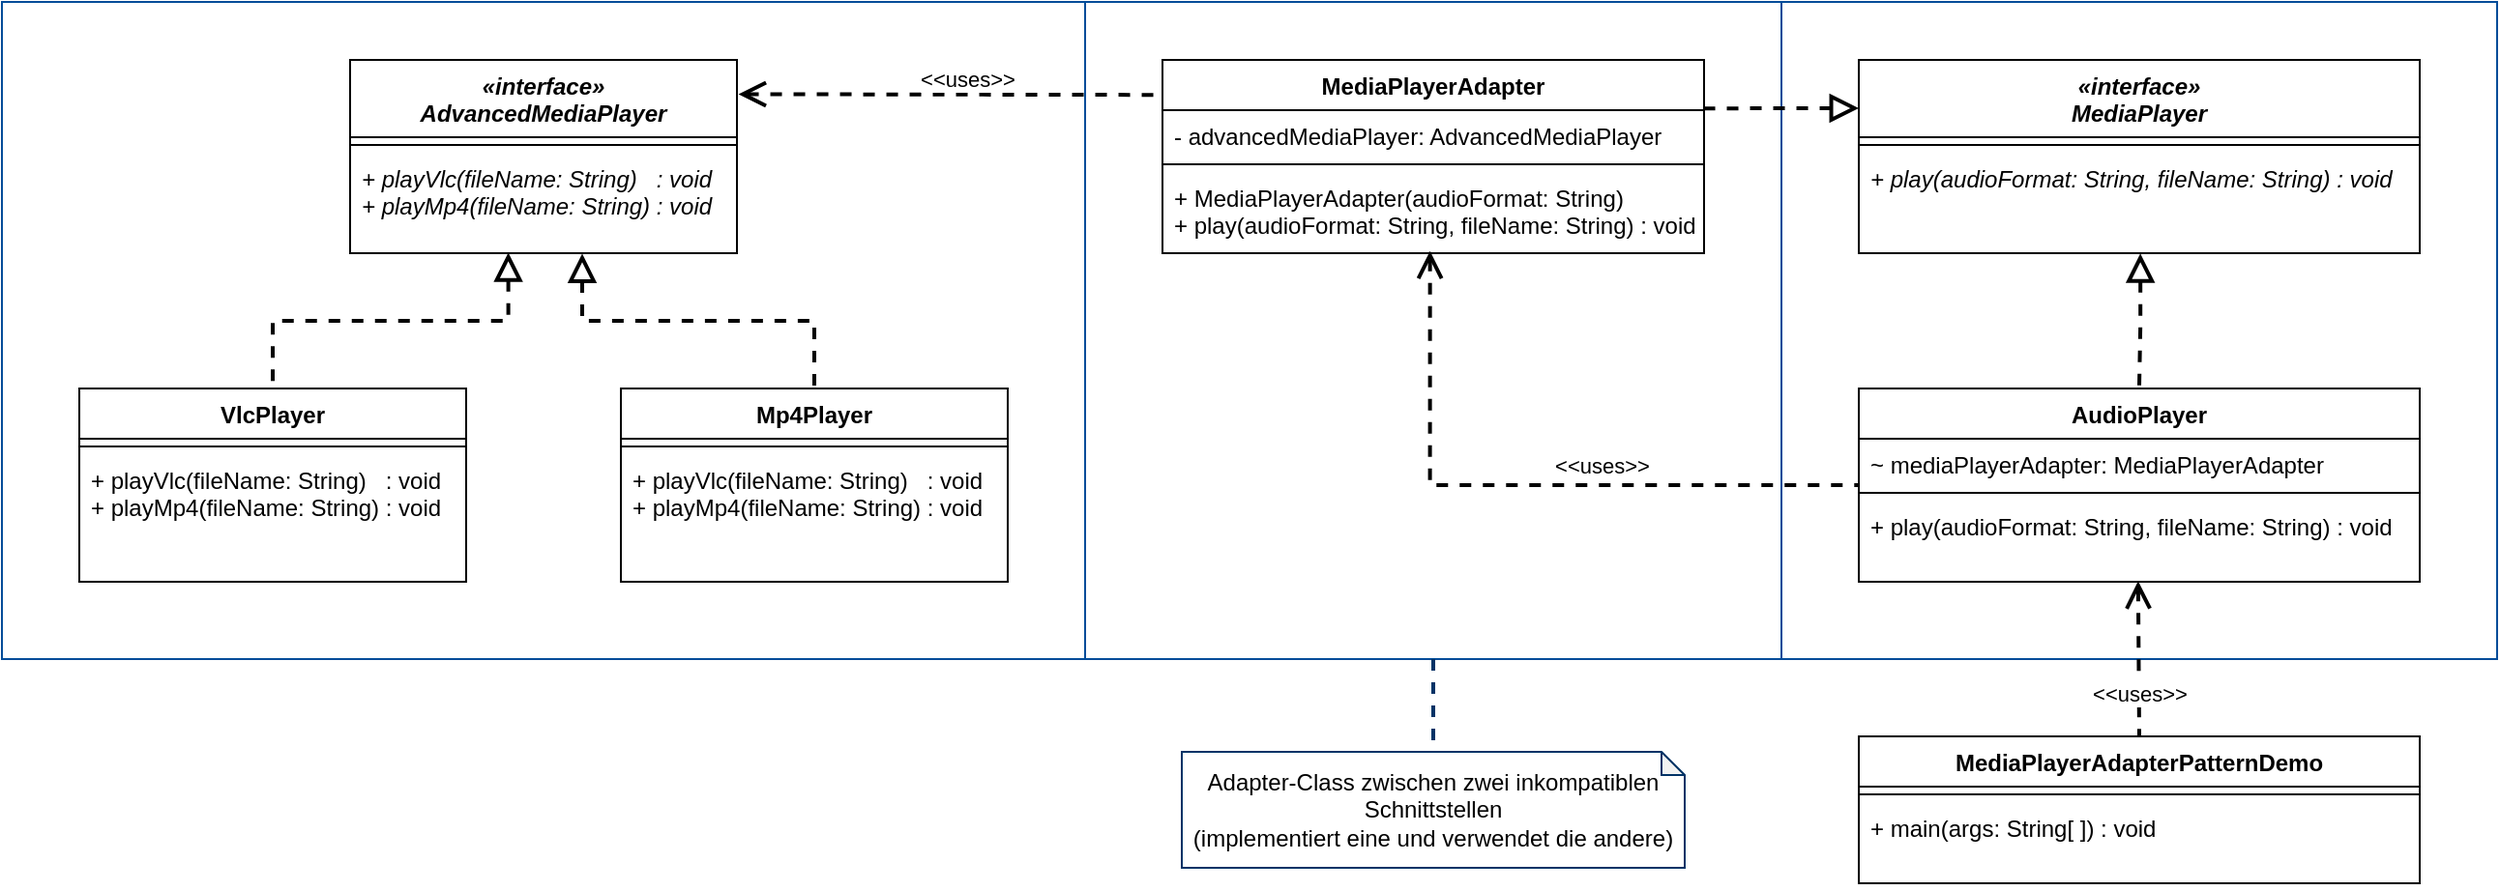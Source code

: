 <mxfile version="20.2.0" type="device"><diagram id="iUhGP4TNWq7jxttfrQu5" name="Page-1"><mxGraphModel dx="1323" dy="1903" grid="1" gridSize="10" guides="1" tooltips="1" connect="1" arrows="1" fold="1" page="1" pageScale="1" pageWidth="850" pageHeight="1100" math="0" shadow="0"><root><mxCell id="0"/><mxCell id="1" parent="0"/><mxCell id="TpqoPEa1vpPNiVTNvdUi-27" value="" style="rounded=0;whiteSpace=wrap;html=1;fillColor=none;strokeColor=#004C99;" vertex="1" parent="1"><mxGeometry x="990" y="-820" width="560" height="340" as="geometry"/></mxCell><mxCell id="TpqoPEa1vpPNiVTNvdUi-28" value="" style="rounded=0;whiteSpace=wrap;html=1;fillColor=none;strokeColor=#004C99;" vertex="1" parent="1"><mxGeometry x="1910" y="-820" width="370" height="340" as="geometry"/></mxCell><mxCell id="TpqoPEa1vpPNiVTNvdUi-7" value="«interface»&#10;MediaPlayer" style="swimlane;fontStyle=3;align=center;verticalAlign=top;childLayout=stackLayout;horizontal=1;startSize=40;horizontalStack=0;resizeParent=1;resizeParentMax=0;resizeLast=0;collapsible=1;marginBottom=0;" vertex="1" parent="1"><mxGeometry x="1950" y="-790" width="290" height="100" as="geometry"/></mxCell><mxCell id="TpqoPEa1vpPNiVTNvdUi-8" value="" style="line;strokeWidth=1;fillColor=none;align=left;verticalAlign=middle;spacingTop=-1;spacingLeft=3;spacingRight=3;rotatable=0;labelPosition=right;points=[];portConstraint=eastwest;" vertex="1" parent="TpqoPEa1vpPNiVTNvdUi-7"><mxGeometry y="40" width="290" height="8" as="geometry"/></mxCell><mxCell id="TpqoPEa1vpPNiVTNvdUi-9" value="+ play(audioFormat: String, fileName: String) : void" style="text;strokeColor=none;fillColor=none;align=left;verticalAlign=top;spacingLeft=4;spacingRight=4;overflow=hidden;rotatable=0;points=[[0,0.5],[1,0.5]];portConstraint=eastwest;fontStyle=2" vertex="1" parent="TpqoPEa1vpPNiVTNvdUi-7"><mxGeometry y="48" width="290" height="52" as="geometry"/></mxCell><mxCell id="TpqoPEa1vpPNiVTNvdUi-13" value="«interface»&#10;AdvancedMediaPlayer" style="swimlane;fontStyle=3;align=center;verticalAlign=top;childLayout=stackLayout;horizontal=1;startSize=40;horizontalStack=0;resizeParent=1;resizeParentMax=0;resizeLast=0;collapsible=1;marginBottom=0;" vertex="1" parent="1"><mxGeometry x="1170" y="-790" width="200" height="100" as="geometry"/></mxCell><mxCell id="TpqoPEa1vpPNiVTNvdUi-14" value="" style="line;strokeWidth=1;fillColor=none;align=left;verticalAlign=middle;spacingTop=-1;spacingLeft=3;spacingRight=3;rotatable=0;labelPosition=right;points=[];portConstraint=eastwest;" vertex="1" parent="TpqoPEa1vpPNiVTNvdUi-13"><mxGeometry y="40" width="200" height="8" as="geometry"/></mxCell><mxCell id="TpqoPEa1vpPNiVTNvdUi-15" value="+ playVlc(fileName: String)   : void&#10;+ playMp4(fileName: String) : void" style="text;strokeColor=none;fillColor=none;align=left;verticalAlign=top;spacingLeft=4;spacingRight=4;overflow=hidden;rotatable=0;points=[[0,0.5],[1,0.5]];portConstraint=eastwest;fontStyle=2" vertex="1" parent="TpqoPEa1vpPNiVTNvdUi-13"><mxGeometry y="48" width="200" height="52" as="geometry"/></mxCell><mxCell id="TpqoPEa1vpPNiVTNvdUi-16" value="VlcPlayer" style="swimlane;fontStyle=1;align=center;verticalAlign=top;childLayout=stackLayout;horizontal=1;startSize=26;horizontalStack=0;resizeParent=1;resizeParentMax=0;resizeLast=0;collapsible=1;marginBottom=0;fillColor=none;" vertex="1" parent="1"><mxGeometry x="1030" y="-620" width="200" height="100" as="geometry"/></mxCell><mxCell id="TpqoPEa1vpPNiVTNvdUi-18" value="" style="line;strokeWidth=1;fillColor=none;align=left;verticalAlign=middle;spacingTop=-1;spacingLeft=3;spacingRight=3;rotatable=0;labelPosition=right;points=[];portConstraint=eastwest;" vertex="1" parent="TpqoPEa1vpPNiVTNvdUi-16"><mxGeometry y="26" width="200" height="8" as="geometry"/></mxCell><mxCell id="TpqoPEa1vpPNiVTNvdUi-19" value="+ playVlc(fileName: String)   : void&#10;+ playMp4(fileName: String) : void" style="text;strokeColor=none;fillColor=none;align=left;verticalAlign=top;spacingLeft=4;spacingRight=4;overflow=hidden;rotatable=0;points=[[0,0.5],[1,0.5]];portConstraint=eastwest;" vertex="1" parent="TpqoPEa1vpPNiVTNvdUi-16"><mxGeometry y="34" width="200" height="66" as="geometry"/></mxCell><mxCell id="TpqoPEa1vpPNiVTNvdUi-20" value="Mp4Player" style="swimlane;fontStyle=1;align=center;verticalAlign=top;childLayout=stackLayout;horizontal=1;startSize=26;horizontalStack=0;resizeParent=1;resizeParentMax=0;resizeLast=0;collapsible=1;marginBottom=0;fillColor=none;" vertex="1" parent="1"><mxGeometry x="1310" y="-620" width="200" height="100" as="geometry"/></mxCell><mxCell id="TpqoPEa1vpPNiVTNvdUi-21" value="" style="line;strokeWidth=1;fillColor=none;align=left;verticalAlign=middle;spacingTop=-1;spacingLeft=3;spacingRight=3;rotatable=0;labelPosition=right;points=[];portConstraint=eastwest;" vertex="1" parent="TpqoPEa1vpPNiVTNvdUi-20"><mxGeometry y="26" width="200" height="8" as="geometry"/></mxCell><mxCell id="TpqoPEa1vpPNiVTNvdUi-22" value="+ playVlc(fileName: String)   : void&#10;+ playMp4(fileName: String) : void" style="text;strokeColor=none;fillColor=none;align=left;verticalAlign=top;spacingLeft=4;spacingRight=4;overflow=hidden;rotatable=0;points=[[0,0.5],[1,0.5]];portConstraint=eastwest;" vertex="1" parent="TpqoPEa1vpPNiVTNvdUi-20"><mxGeometry y="34" width="200" height="66" as="geometry"/></mxCell><mxCell id="TpqoPEa1vpPNiVTNvdUi-23" value="AudioPlayer" style="swimlane;fontStyle=1;align=center;verticalAlign=top;childLayout=stackLayout;horizontal=1;startSize=26;horizontalStack=0;resizeParent=1;resizeParentMax=0;resizeLast=0;collapsible=1;marginBottom=0;fillColor=none;" vertex="1" parent="1"><mxGeometry x="1950" y="-620" width="290" height="100" as="geometry"/></mxCell><mxCell id="TpqoPEa1vpPNiVTNvdUi-24" value="~ mediaPlayerAdapter: MediaPlayerAdapter" style="text;strokeColor=none;fillColor=none;align=left;verticalAlign=top;spacingLeft=4;spacingRight=4;overflow=hidden;rotatable=0;points=[[0,0.5],[1,0.5]];portConstraint=eastwest;" vertex="1" parent="TpqoPEa1vpPNiVTNvdUi-23"><mxGeometry y="26" width="290" height="24" as="geometry"/></mxCell><mxCell id="TpqoPEa1vpPNiVTNvdUi-25" value="" style="line;strokeWidth=1;fillColor=none;align=left;verticalAlign=middle;spacingTop=-1;spacingLeft=3;spacingRight=3;rotatable=0;labelPosition=right;points=[];portConstraint=eastwest;" vertex="1" parent="TpqoPEa1vpPNiVTNvdUi-23"><mxGeometry y="50" width="290" height="8" as="geometry"/></mxCell><mxCell id="TpqoPEa1vpPNiVTNvdUi-26" value="+ play(audioFormat: String, fileName: String) : void" style="text;strokeColor=none;fillColor=none;align=left;verticalAlign=top;spacingLeft=4;spacingRight=4;overflow=hidden;rotatable=0;points=[[0,0.5],[1,0.5]];portConstraint=eastwest;" vertex="1" parent="TpqoPEa1vpPNiVTNvdUi-23"><mxGeometry y="58" width="290" height="42" as="geometry"/></mxCell><mxCell id="TpqoPEa1vpPNiVTNvdUi-29" value="" style="rounded=0;whiteSpace=wrap;html=1;fillColor=none;strokeColor=#004C99;" vertex="1" parent="1"><mxGeometry x="1550" y="-820" width="360" height="340" as="geometry"/></mxCell><mxCell id="TpqoPEa1vpPNiVTNvdUi-30" value="MediaPlayerAdapter" style="swimlane;fontStyle=1;align=center;verticalAlign=top;childLayout=stackLayout;horizontal=1;startSize=26;horizontalStack=0;resizeParent=1;resizeParentMax=0;resizeLast=0;collapsible=1;marginBottom=0;fillColor=none;" vertex="1" parent="1"><mxGeometry x="1590" y="-790" width="280" height="100" as="geometry"/></mxCell><mxCell id="TpqoPEa1vpPNiVTNvdUi-31" value="- advancedMediaPlayer: AdvancedMediaPlayer" style="text;strokeColor=none;fillColor=none;align=left;verticalAlign=top;spacingLeft=4;spacingRight=4;overflow=hidden;rotatable=0;points=[[0,0.5],[1,0.5]];portConstraint=eastwest;" vertex="1" parent="TpqoPEa1vpPNiVTNvdUi-30"><mxGeometry y="26" width="280" height="24" as="geometry"/></mxCell><mxCell id="TpqoPEa1vpPNiVTNvdUi-32" value="" style="line;strokeWidth=1;fillColor=none;align=left;verticalAlign=middle;spacingTop=-1;spacingLeft=3;spacingRight=3;rotatable=0;labelPosition=right;points=[];portConstraint=eastwest;" vertex="1" parent="TpqoPEa1vpPNiVTNvdUi-30"><mxGeometry y="50" width="280" height="8" as="geometry"/></mxCell><mxCell id="TpqoPEa1vpPNiVTNvdUi-33" value="+ MediaPlayerAdapter(audioFormat: String)&#10;+ play(audioFormat: String, fileName: String) : void" style="text;strokeColor=none;fillColor=none;align=left;verticalAlign=top;spacingLeft=4;spacingRight=4;overflow=hidden;rotatable=0;points=[[0,0.5],[1,0.5]];portConstraint=eastwest;" vertex="1" parent="TpqoPEa1vpPNiVTNvdUi-30"><mxGeometry y="58" width="280" height="42" as="geometry"/></mxCell><mxCell id="TpqoPEa1vpPNiVTNvdUi-34" value="MediaPlayerAdapterPatternDemo" style="swimlane;fontStyle=1;align=center;verticalAlign=top;childLayout=stackLayout;horizontal=1;startSize=26;horizontalStack=0;resizeParent=1;resizeParentMax=0;resizeLast=0;collapsible=1;marginBottom=0;fillColor=none;" vertex="1" parent="1"><mxGeometry x="1950" y="-440" width="290" height="76" as="geometry"/></mxCell><mxCell id="TpqoPEa1vpPNiVTNvdUi-36" value="" style="line;strokeWidth=1;fillColor=none;align=left;verticalAlign=middle;spacingTop=-1;spacingLeft=3;spacingRight=3;rotatable=0;labelPosition=right;points=[];portConstraint=eastwest;" vertex="1" parent="TpqoPEa1vpPNiVTNvdUi-34"><mxGeometry y="26" width="290" height="8" as="geometry"/></mxCell><mxCell id="TpqoPEa1vpPNiVTNvdUi-37" value="+ main(args: String[ ]) : void" style="text;strokeColor=none;fillColor=none;align=left;verticalAlign=top;spacingLeft=4;spacingRight=4;overflow=hidden;rotatable=0;points=[[0,0.5],[1,0.5]];portConstraint=eastwest;" vertex="1" parent="TpqoPEa1vpPNiVTNvdUi-34"><mxGeometry y="34" width="290" height="42" as="geometry"/></mxCell><mxCell id="TpqoPEa1vpPNiVTNvdUi-38" style="edgeStyle=orthogonalEdgeStyle;rounded=0;orthogonalLoop=1;jettySize=auto;html=1;dashed=1;startArrow=open;startFill=0;endArrow=none;endFill=0;startSize=10;strokeWidth=2;exitX=0.494;exitY=0.973;exitDx=0;exitDy=0;exitPerimeter=0;entryX=0;entryY=0.5;entryDx=0;entryDy=0;" edge="1" parent="1" source="TpqoPEa1vpPNiVTNvdUi-33" target="TpqoPEa1vpPNiVTNvdUi-23"><mxGeometry relative="1" as="geometry"><mxPoint x="1479.74" y="-353" as="sourcePoint"/><mxPoint x="1589.97" y="-439.02" as="targetPoint"/><Array as="points"><mxPoint x="1728" y="-570"/></Array></mxGeometry></mxCell><mxCell id="TpqoPEa1vpPNiVTNvdUi-44" value="&amp;lt;&amp;lt;uses&amp;gt;&amp;gt;" style="edgeLabel;html=1;align=center;verticalAlign=middle;resizable=0;points=[];" vertex="1" connectable="0" parent="TpqoPEa1vpPNiVTNvdUi-38"><mxGeometry x="0.223" relative="1" as="geometry"><mxPoint y="-10" as="offset"/></mxGeometry></mxCell><mxCell id="TpqoPEa1vpPNiVTNvdUi-39" style="edgeStyle=orthogonalEdgeStyle;rounded=0;orthogonalLoop=1;jettySize=auto;html=1;dashed=1;startArrow=block;startFill=0;endArrow=none;endFill=0;startSize=10;strokeWidth=2;exitX=0.409;exitY=0.994;exitDx=0;exitDy=0;exitPerimeter=0;" edge="1" parent="1" source="TpqoPEa1vpPNiVTNvdUi-15" target="TpqoPEa1vpPNiVTNvdUi-16"><mxGeometry relative="1" as="geometry"><mxPoint x="1287.83" y="-420" as="sourcePoint"/><mxPoint x="1100.072" y="-301.748" as="targetPoint"/></mxGeometry></mxCell><mxCell id="TpqoPEa1vpPNiVTNvdUi-40" style="edgeStyle=orthogonalEdgeStyle;rounded=0;orthogonalLoop=1;jettySize=auto;html=1;dashed=1;startArrow=block;startFill=0;endArrow=none;endFill=0;startSize=10;strokeWidth=2;exitX=0.6;exitY=1.004;exitDx=0;exitDy=0;exitPerimeter=0;entryX=0.5;entryY=0;entryDx=0;entryDy=0;" edge="1" parent="1" source="TpqoPEa1vpPNiVTNvdUi-15" target="TpqoPEa1vpPNiVTNvdUi-20"><mxGeometry relative="1" as="geometry"><mxPoint x="1590" y="-699.986" as="sourcePoint"/><mxPoint x="1451.029" y="-629.57" as="targetPoint"/></mxGeometry></mxCell><mxCell id="TpqoPEa1vpPNiVTNvdUi-41" style="edgeStyle=orthogonalEdgeStyle;rounded=0;orthogonalLoop=1;jettySize=auto;html=1;dashed=1;startArrow=block;startFill=0;endArrow=none;endFill=0;startSize=10;strokeWidth=2;exitX=0;exitY=0.25;exitDx=0;exitDy=0;entryX=0.996;entryY=-0.035;entryDx=0;entryDy=0;entryPerimeter=0;" edge="1" parent="1" source="TpqoPEa1vpPNiVTNvdUi-7" target="TpqoPEa1vpPNiVTNvdUi-31"><mxGeometry relative="1" as="geometry"><mxPoint x="1930" y="-839.982" as="sourcePoint"/><mxPoint x="2050" y="-770.19" as="targetPoint"/><Array as="points"><mxPoint x="1900" y="-765"/><mxPoint x="1900" y="-765"/></Array></mxGeometry></mxCell><mxCell id="TpqoPEa1vpPNiVTNvdUi-42" style="edgeStyle=orthogonalEdgeStyle;rounded=0;orthogonalLoop=1;jettySize=auto;html=1;dashed=1;startArrow=block;startFill=0;endArrow=none;endFill=0;startSize=10;strokeWidth=2;exitX=0.502;exitY=1.061;exitDx=0;exitDy=0;entryX=0.5;entryY=-0.013;entryDx=0;entryDy=0;exitPerimeter=0;entryPerimeter=0;" edge="1" parent="1" target="TpqoPEa1vpPNiVTNvdUi-23"><mxGeometry relative="1" as="geometry"><mxPoint x="2095.58" y="-689.828" as="sourcePoint"/><mxPoint x="2095" y="-623" as="targetPoint"/><Array as="points"><mxPoint x="2096" y="-653"/><mxPoint x="2095" y="-653"/></Array></mxGeometry></mxCell><mxCell id="TpqoPEa1vpPNiVTNvdUi-43" style="edgeStyle=orthogonalEdgeStyle;rounded=0;orthogonalLoop=1;jettySize=auto;html=1;dashed=1;startArrow=open;startFill=0;endArrow=none;endFill=0;startSize=10;strokeWidth=2;exitX=1.004;exitY=0.177;exitDx=0;exitDy=0;exitPerimeter=0;entryX=-0.002;entryY=0.181;entryDx=0;entryDy=0;entryPerimeter=0;" edge="1" parent="1" source="TpqoPEa1vpPNiVTNvdUi-13" target="TpqoPEa1vpPNiVTNvdUi-30"><mxGeometry relative="1" as="geometry"><mxPoint x="1371.0" y="-770.4" as="sourcePoint"/><mxPoint x="1589.44" y="-769.3" as="targetPoint"/><Array as="points"><mxPoint x="1589" y="-772"/></Array></mxGeometry></mxCell><mxCell id="TpqoPEa1vpPNiVTNvdUi-45" value="&amp;lt;&amp;lt;uses&amp;gt;&amp;gt;" style="edgeLabel;html=1;align=center;verticalAlign=middle;resizable=0;points=[];" vertex="1" connectable="0" parent="TpqoPEa1vpPNiVTNvdUi-43"><mxGeometry x="0.075" y="-2" relative="1" as="geometry"><mxPoint y="-10" as="offset"/></mxGeometry></mxCell><mxCell id="TpqoPEa1vpPNiVTNvdUi-46" style="edgeStyle=orthogonalEdgeStyle;rounded=0;orthogonalLoop=1;jettySize=auto;html=1;dashed=1;startArrow=open;startFill=0;endArrow=none;endFill=0;startSize=10;strokeWidth=2;exitX=0.498;exitY=0.991;exitDx=0;exitDy=0;exitPerimeter=0;entryX=0.5;entryY=0;entryDx=0;entryDy=0;" edge="1" parent="1" source="TpqoPEa1vpPNiVTNvdUi-26" target="TpqoPEa1vpPNiVTNvdUi-34"><mxGeometry relative="1" as="geometry"><mxPoint x="2360.03" y="-630.564" as="sourcePoint"/><mxPoint x="2581.71" y="-509.43" as="targetPoint"/><Array as="points"><mxPoint x="2095" y="-520"/></Array></mxGeometry></mxCell><mxCell id="TpqoPEa1vpPNiVTNvdUi-47" value="&amp;lt;&amp;lt;uses&amp;gt;&amp;gt;" style="edgeLabel;html=1;align=center;verticalAlign=middle;resizable=0;points=[];" vertex="1" connectable="0" parent="TpqoPEa1vpPNiVTNvdUi-46"><mxGeometry x="0.223" relative="1" as="geometry"><mxPoint y="9" as="offset"/></mxGeometry></mxCell><mxCell id="TpqoPEa1vpPNiVTNvdUi-48" value="Adapter-Class zwischen zwei inkompatiblen Schnittstellen&lt;br&gt;(implementiert eine und verwendet die andere)" style="shape=note;whiteSpace=wrap;html=1;backgroundOutline=1;darkOpacity=0.05;size=12;strokeColor=#003366;" vertex="1" parent="1"><mxGeometry x="1600" y="-432" width="260" height="60" as="geometry"/></mxCell><mxCell id="TpqoPEa1vpPNiVTNvdUi-49" style="edgeStyle=orthogonalEdgeStyle;rounded=0;orthogonalLoop=1;jettySize=auto;html=1;exitX=0.5;exitY=1;exitDx=0;exitDy=0;entryX=0.5;entryY=0;entryDx=0;entryDy=0;entryPerimeter=0;startArrow=none;startFill=0;endArrow=none;endFill=0;startSize=10;endSize=10;strokeWidth=2;dashed=1;strokeColor=#003366;" edge="1" parent="1" source="TpqoPEa1vpPNiVTNvdUi-29" target="TpqoPEa1vpPNiVTNvdUi-48"><mxGeometry relative="1" as="geometry"><mxPoint x="721.5" y="-840" as="sourcePoint"/><mxPoint x="722.14" y="-799.45" as="targetPoint"/></mxGeometry></mxCell></root></mxGraphModel></diagram></mxfile>